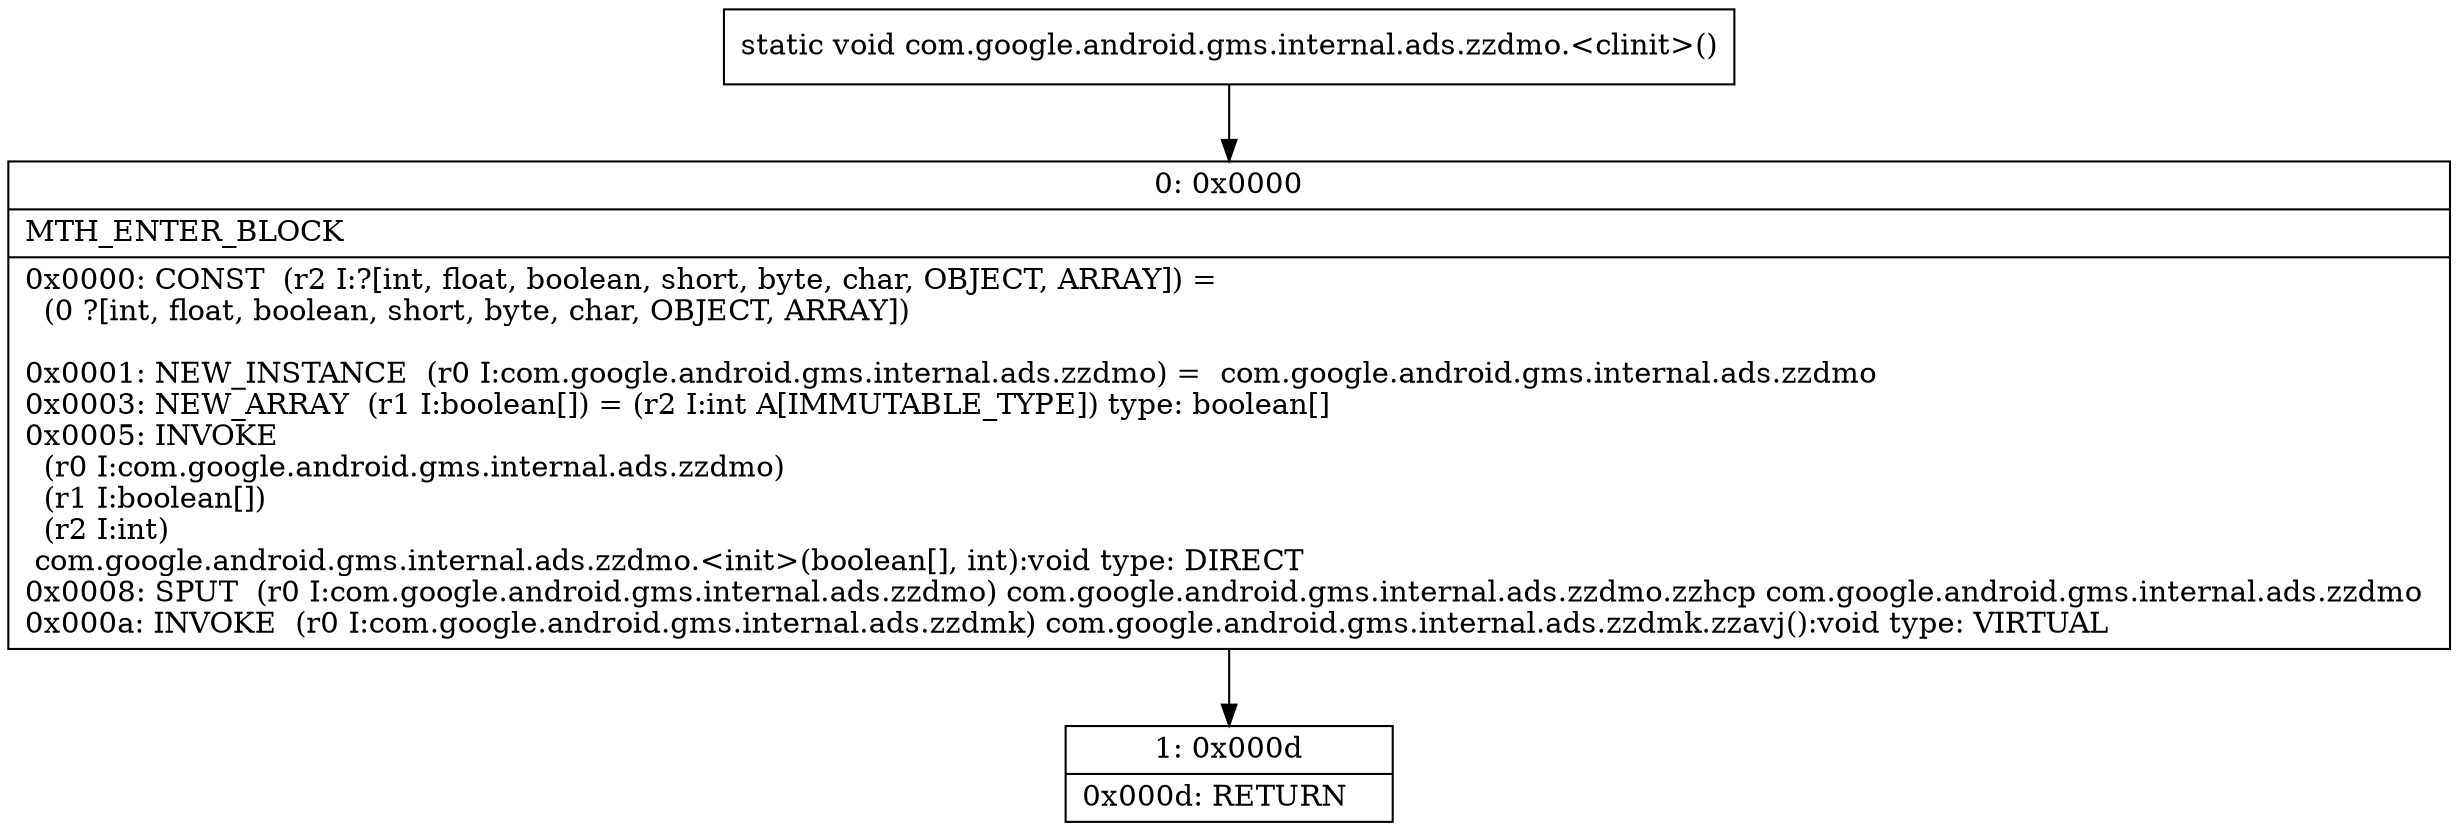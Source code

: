 digraph "CFG forcom.google.android.gms.internal.ads.zzdmo.\<clinit\>()V" {
Node_0 [shape=record,label="{0\:\ 0x0000|MTH_ENTER_BLOCK\l|0x0000: CONST  (r2 I:?[int, float, boolean, short, byte, char, OBJECT, ARRAY]) = \l  (0 ?[int, float, boolean, short, byte, char, OBJECT, ARRAY])\l \l0x0001: NEW_INSTANCE  (r0 I:com.google.android.gms.internal.ads.zzdmo) =  com.google.android.gms.internal.ads.zzdmo \l0x0003: NEW_ARRAY  (r1 I:boolean[]) = (r2 I:int A[IMMUTABLE_TYPE]) type: boolean[] \l0x0005: INVOKE  \l  (r0 I:com.google.android.gms.internal.ads.zzdmo)\l  (r1 I:boolean[])\l  (r2 I:int)\l com.google.android.gms.internal.ads.zzdmo.\<init\>(boolean[], int):void type: DIRECT \l0x0008: SPUT  (r0 I:com.google.android.gms.internal.ads.zzdmo) com.google.android.gms.internal.ads.zzdmo.zzhcp com.google.android.gms.internal.ads.zzdmo \l0x000a: INVOKE  (r0 I:com.google.android.gms.internal.ads.zzdmk) com.google.android.gms.internal.ads.zzdmk.zzavj():void type: VIRTUAL \l}"];
Node_1 [shape=record,label="{1\:\ 0x000d|0x000d: RETURN   \l}"];
MethodNode[shape=record,label="{static void com.google.android.gms.internal.ads.zzdmo.\<clinit\>() }"];
MethodNode -> Node_0;
Node_0 -> Node_1;
}

